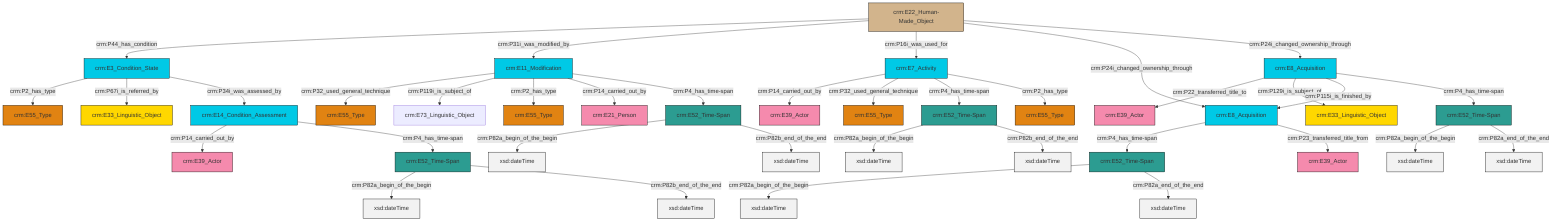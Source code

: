 graph TD
classDef Literal fill:#f2f2f2,stroke:#000000;
classDef CRM_Entity fill:#FFFFFF,stroke:#000000;
classDef Temporal_Entity fill:#00C9E6, stroke:#000000;
classDef Type fill:#E18312, stroke:#000000;
classDef Time-Span fill:#2C9C91, stroke:#000000;
classDef Appellation fill:#FFEB7F, stroke:#000000;
classDef Place fill:#008836, stroke:#000000;
classDef Persistent_Item fill:#B266B2, stroke:#000000;
classDef Conceptual_Object fill:#FFD700, stroke:#000000;
classDef Physical_Thing fill:#D2B48C, stroke:#000000;
classDef Actor fill:#f58aad, stroke:#000000;
classDef PC_Classes fill:#4ce600, stroke:#000000;
classDef Multi fill:#cccccc,stroke:#000000;

4["crm:E8_Acquisition"]:::Temporal_Entity -->|crm:P4_has_time-span| 6["crm:E52_Time-Span"]:::Time-Span
0["crm:E3_Condition_State"]:::Temporal_Entity -->|crm:P2_has_type| 9["crm:E55_Type"]:::Type
10["crm:E11_Modification"]:::Temporal_Entity -->|crm:P32_used_general_technique| 11["crm:E55_Type"]:::Type
12["crm:E8_Acquisition"]:::Temporal_Entity -->|crm:P22_transferred_title_to| 13["crm:E39_Actor"]:::Actor
16["crm:E22_Human-Made_Object"]:::Physical_Thing -->|crm:P44_has_condition| 0["crm:E3_Condition_State"]:::Temporal_Entity
7["crm:E52_Time-Span"]:::Time-Span -->|crm:P82a_begin_of_the_begin| 17[xsd:dateTime]:::Literal
18["crm:E52_Time-Span"]:::Time-Span -->|crm:P82a_begin_of_the_begin| 19[xsd:dateTime]:::Literal
6["crm:E52_Time-Span"]:::Time-Span -->|crm:P82a_begin_of_the_begin| 20[xsd:dateTime]:::Literal
23["crm:E14_Condition_Assessment"]:::Temporal_Entity -->|crm:P14_carried_out_by| 24["crm:E39_Actor"]:::Actor
29["crm:E7_Activity"]:::Temporal_Entity -->|crm:P14_carried_out_by| 14["crm:E39_Actor"]:::Actor
16["crm:E22_Human-Made_Object"]:::Physical_Thing -->|crm:P31i_was_modified_by| 10["crm:E11_Modification"]:::Temporal_Entity
29["crm:E7_Activity"]:::Temporal_Entity -->|crm:P32_used_general_technique| 27["crm:E55_Type"]:::Type
30["crm:E52_Time-Span"]:::Time-Span -->|crm:P82a_begin_of_the_begin| 31[xsd:dateTime]:::Literal
0["crm:E3_Condition_State"]:::Temporal_Entity -->|crm:P67i_is_referred_by| 32["crm:E33_Linguistic_Object"]:::Conceptual_Object
10["crm:E11_Modification"]:::Temporal_Entity -->|crm:P119i_is_subject_of| 33["crm:E73_Linguistic_Object"]:::Default
7["crm:E52_Time-Span"]:::Time-Span -->|crm:P82b_end_of_the_end| 36[xsd:dateTime]:::Literal
16["crm:E22_Human-Made_Object"]:::Physical_Thing -->|crm:P16i_was_used_for| 29["crm:E7_Activity"]:::Temporal_Entity
6["crm:E52_Time-Span"]:::Time-Span -->|crm:P82a_end_of_the_end| 39[xsd:dateTime]:::Literal
16["crm:E22_Human-Made_Object"]:::Physical_Thing -->|crm:P24i_changed_ownership_through| 4["crm:E8_Acquisition"]:::Temporal_Entity
12["crm:E8_Acquisition"]:::Temporal_Entity -->|crm:P129i_is_subject_of| 2["crm:E33_Linguistic_Object"]:::Conceptual_Object
30["crm:E52_Time-Span"]:::Time-Span -->|crm:P82b_end_of_the_end| 45[xsd:dateTime]:::Literal
23["crm:E14_Condition_Assessment"]:::Temporal_Entity -->|crm:P4_has_time-span| 7["crm:E52_Time-Span"]:::Time-Span
29["crm:E7_Activity"]:::Temporal_Entity -->|crm:P4_has_time-span| 30["crm:E52_Time-Span"]:::Time-Span
29["crm:E7_Activity"]:::Temporal_Entity -->|crm:P2_has_type| 48["crm:E55_Type"]:::Type
12["crm:E8_Acquisition"]:::Temporal_Entity -->|crm:P115i_is_finished_by| 4["crm:E8_Acquisition"]:::Temporal_Entity
34["crm:E52_Time-Span"]:::Time-Span -->|crm:P82a_begin_of_the_begin| 52[xsd:dateTime]:::Literal
10["crm:E11_Modification"]:::Temporal_Entity -->|crm:P2_has_type| 21["crm:E55_Type"]:::Type
34["crm:E52_Time-Span"]:::Time-Span -->|crm:P82a_end_of_the_end| 54[xsd:dateTime]:::Literal
10["crm:E11_Modification"]:::Temporal_Entity -->|crm:P14_carried_out_by| 25["crm:E21_Person"]:::Actor
0["crm:E3_Condition_State"]:::Temporal_Entity -->|crm:P34i_was_assessed_by| 23["crm:E14_Condition_Assessment"]:::Temporal_Entity
18["crm:E52_Time-Span"]:::Time-Span -->|crm:P82b_end_of_the_end| 58[xsd:dateTime]:::Literal
12["crm:E8_Acquisition"]:::Temporal_Entity -->|crm:P4_has_time-span| 34["crm:E52_Time-Span"]:::Time-Span
16["crm:E22_Human-Made_Object"]:::Physical_Thing -->|crm:P24i_changed_ownership_through| 12["crm:E8_Acquisition"]:::Temporal_Entity
10["crm:E11_Modification"]:::Temporal_Entity -->|crm:P4_has_time-span| 18["crm:E52_Time-Span"]:::Time-Span
4["crm:E8_Acquisition"]:::Temporal_Entity -->|crm:P23_transferred_title_from| 56["crm:E39_Actor"]:::Actor